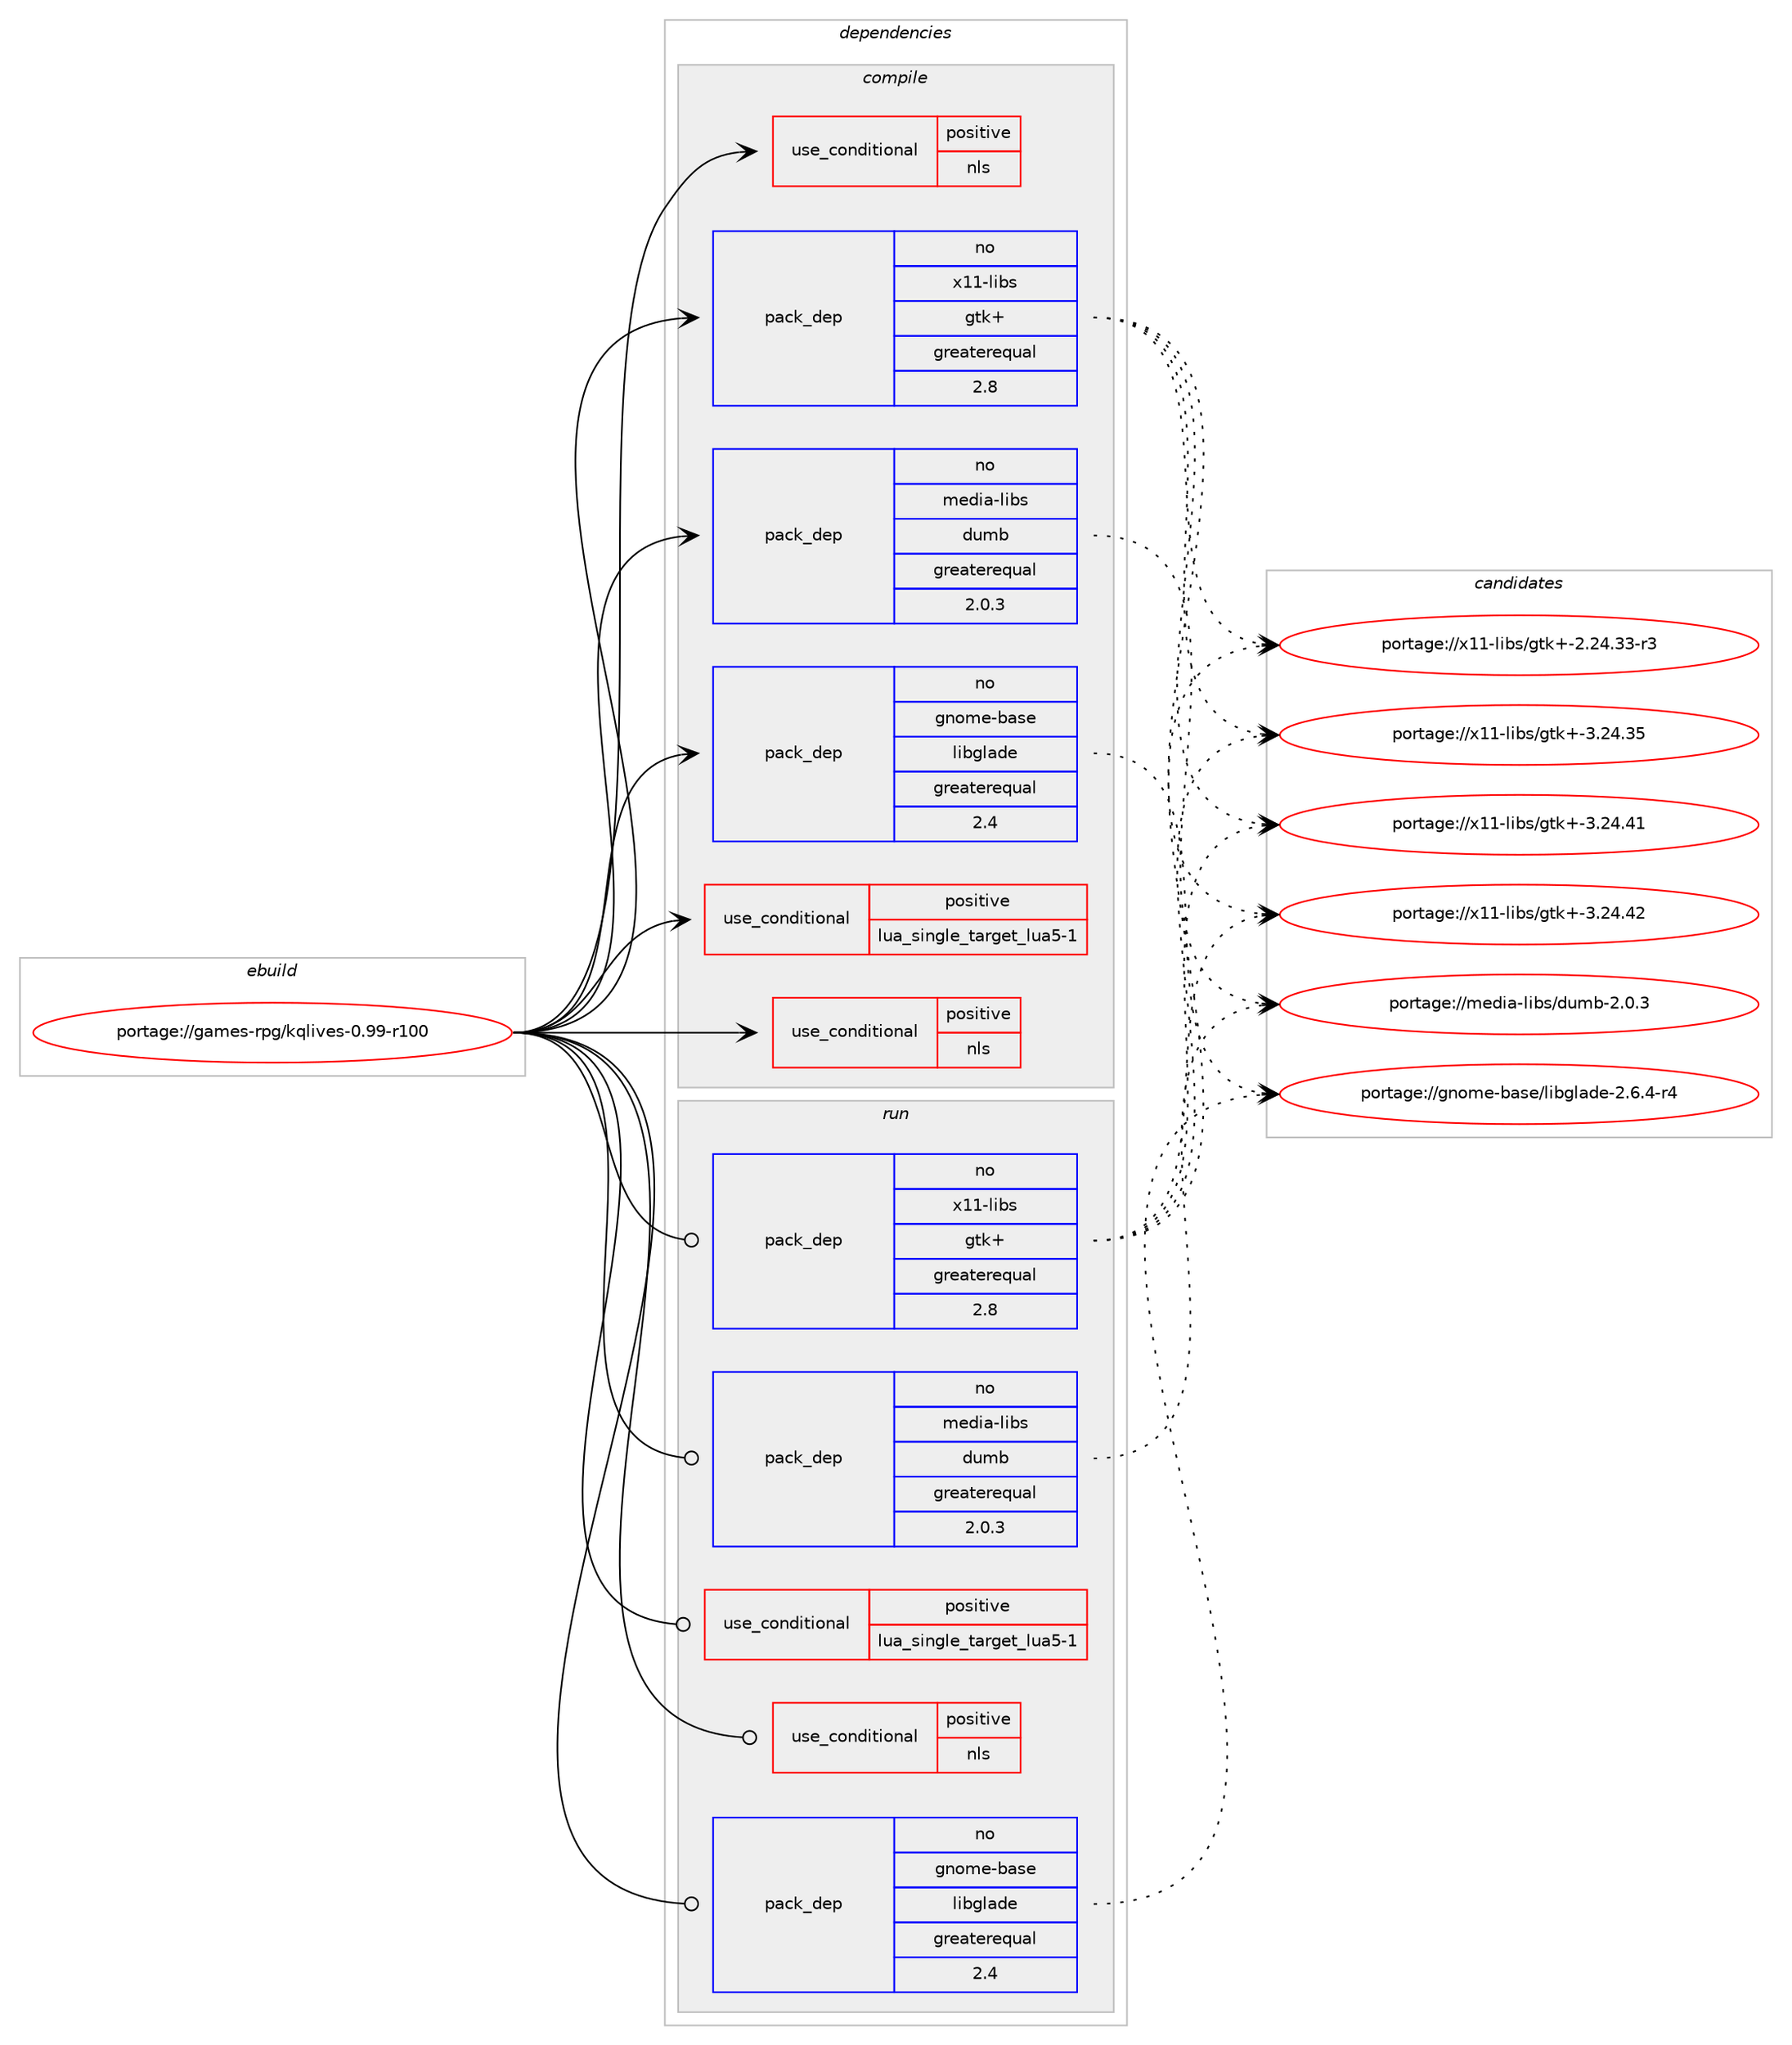digraph prolog {

# *************
# Graph options
# *************

newrank=true;
concentrate=true;
compound=true;
graph [rankdir=LR,fontname=Helvetica,fontsize=10,ranksep=1.5];#, ranksep=2.5, nodesep=0.2];
edge  [arrowhead=vee];
node  [fontname=Helvetica,fontsize=10];

# **********
# The ebuild
# **********

subgraph cluster_leftcol {
color=gray;
rank=same;
label=<<i>ebuild</i>>;
id [label="portage://games-rpg/kqlives-0.99-r100", color=red, width=4, href="../games-rpg/kqlives-0.99-r100.svg"];
}

# ****************
# The dependencies
# ****************

subgraph cluster_midcol {
color=gray;
label=<<i>dependencies</i>>;
subgraph cluster_compile {
fillcolor="#eeeeee";
style=filled;
label=<<i>compile</i>>;
subgraph cond63037 {
dependency116438 [label=<<TABLE BORDER="0" CELLBORDER="1" CELLSPACING="0" CELLPADDING="4"><TR><TD ROWSPAN="3" CELLPADDING="10">use_conditional</TD></TR><TR><TD>positive</TD></TR><TR><TD>lua_single_target_lua5-1</TD></TR></TABLE>>, shape=none, color=red];
# *** BEGIN UNKNOWN DEPENDENCY TYPE (TODO) ***
# dependency116438 -> package_dependency(portage://games-rpg/kqlives-0.99-r100,install,no,dev-lang,lua,none,[,,],[slot(5.1)],[])
# *** END UNKNOWN DEPENDENCY TYPE (TODO) ***

}
id:e -> dependency116438:w [weight=20,style="solid",arrowhead="vee"];
subgraph cond63038 {
dependency116439 [label=<<TABLE BORDER="0" CELLBORDER="1" CELLSPACING="0" CELLPADDING="4"><TR><TD ROWSPAN="3" CELLPADDING="10">use_conditional</TD></TR><TR><TD>positive</TD></TR><TR><TD>nls</TD></TR></TABLE>>, shape=none, color=red];
# *** BEGIN UNKNOWN DEPENDENCY TYPE (TODO) ***
# dependency116439 -> package_dependency(portage://games-rpg/kqlives-0.99-r100,install,no,sys-devel,gettext,none,[,,],[],[])
# *** END UNKNOWN DEPENDENCY TYPE (TODO) ***

}
id:e -> dependency116439:w [weight=20,style="solid",arrowhead="vee"];
subgraph cond63039 {
dependency116440 [label=<<TABLE BORDER="0" CELLBORDER="1" CELLSPACING="0" CELLPADDING="4"><TR><TD ROWSPAN="3" CELLPADDING="10">use_conditional</TD></TR><TR><TD>positive</TD></TR><TR><TD>nls</TD></TR></TABLE>>, shape=none, color=red];
# *** BEGIN UNKNOWN DEPENDENCY TYPE (TODO) ***
# dependency116440 -> package_dependency(portage://games-rpg/kqlives-0.99-r100,install,no,virtual,libintl,none,[,,],[],[])
# *** END UNKNOWN DEPENDENCY TYPE (TODO) ***

}
id:e -> dependency116440:w [weight=20,style="solid",arrowhead="vee"];
subgraph pack51900 {
dependency116441 [label=<<TABLE BORDER="0" CELLBORDER="1" CELLSPACING="0" CELLPADDING="4" WIDTH="220"><TR><TD ROWSPAN="6" CELLPADDING="30">pack_dep</TD></TR><TR><TD WIDTH="110">no</TD></TR><TR><TD>gnome-base</TD></TR><TR><TD>libglade</TD></TR><TR><TD>greaterequal</TD></TR><TR><TD>2.4</TD></TR></TABLE>>, shape=none, color=blue];
}
id:e -> dependency116441:w [weight=20,style="solid",arrowhead="vee"];
# *** BEGIN UNKNOWN DEPENDENCY TYPE (TODO) ***
# id -> package_dependency(portage://games-rpg/kqlives-0.99-r100,install,no,media-libs,allegro,none,[,,],[slot(0)],[])
# *** END UNKNOWN DEPENDENCY TYPE (TODO) ***

subgraph pack51901 {
dependency116442 [label=<<TABLE BORDER="0" CELLBORDER="1" CELLSPACING="0" CELLPADDING="4" WIDTH="220"><TR><TD ROWSPAN="6" CELLPADDING="30">pack_dep</TD></TR><TR><TD WIDTH="110">no</TD></TR><TR><TD>media-libs</TD></TR><TR><TD>dumb</TD></TR><TR><TD>greaterequal</TD></TR><TR><TD>2.0.3</TD></TR></TABLE>>, shape=none, color=blue];
}
id:e -> dependency116442:w [weight=20,style="solid",arrowhead="vee"];
# *** BEGIN UNKNOWN DEPENDENCY TYPE (TODO) ***
# id -> package_dependency(portage://games-rpg/kqlives-0.99-r100,install,no,virtual,pkgconfig,none,[,,],[],[])
# *** END UNKNOWN DEPENDENCY TYPE (TODO) ***

subgraph pack51902 {
dependency116443 [label=<<TABLE BORDER="0" CELLBORDER="1" CELLSPACING="0" CELLPADDING="4" WIDTH="220"><TR><TD ROWSPAN="6" CELLPADDING="30">pack_dep</TD></TR><TR><TD WIDTH="110">no</TD></TR><TR><TD>x11-libs</TD></TR><TR><TD>gtk+</TD></TR><TR><TD>greaterequal</TD></TR><TR><TD>2.8</TD></TR></TABLE>>, shape=none, color=blue];
}
id:e -> dependency116443:w [weight=20,style="solid",arrowhead="vee"];
}
subgraph cluster_compileandrun {
fillcolor="#eeeeee";
style=filled;
label=<<i>compile and run</i>>;
}
subgraph cluster_run {
fillcolor="#eeeeee";
style=filled;
label=<<i>run</i>>;
subgraph cond63040 {
dependency116444 [label=<<TABLE BORDER="0" CELLBORDER="1" CELLSPACING="0" CELLPADDING="4"><TR><TD ROWSPAN="3" CELLPADDING="10">use_conditional</TD></TR><TR><TD>positive</TD></TR><TR><TD>lua_single_target_lua5-1</TD></TR></TABLE>>, shape=none, color=red];
# *** BEGIN UNKNOWN DEPENDENCY TYPE (TODO) ***
# dependency116444 -> package_dependency(portage://games-rpg/kqlives-0.99-r100,run,no,dev-lang,lua,none,[,,],[slot(5.1)],[])
# *** END UNKNOWN DEPENDENCY TYPE (TODO) ***

}
id:e -> dependency116444:w [weight=20,style="solid",arrowhead="odot"];
subgraph cond63041 {
dependency116445 [label=<<TABLE BORDER="0" CELLBORDER="1" CELLSPACING="0" CELLPADDING="4"><TR><TD ROWSPAN="3" CELLPADDING="10">use_conditional</TD></TR><TR><TD>positive</TD></TR><TR><TD>nls</TD></TR></TABLE>>, shape=none, color=red];
# *** BEGIN UNKNOWN DEPENDENCY TYPE (TODO) ***
# dependency116445 -> package_dependency(portage://games-rpg/kqlives-0.99-r100,run,no,virtual,libintl,none,[,,],[],[])
# *** END UNKNOWN DEPENDENCY TYPE (TODO) ***

}
id:e -> dependency116445:w [weight=20,style="solid",arrowhead="odot"];
subgraph pack51903 {
dependency116446 [label=<<TABLE BORDER="0" CELLBORDER="1" CELLSPACING="0" CELLPADDING="4" WIDTH="220"><TR><TD ROWSPAN="6" CELLPADDING="30">pack_dep</TD></TR><TR><TD WIDTH="110">no</TD></TR><TR><TD>gnome-base</TD></TR><TR><TD>libglade</TD></TR><TR><TD>greaterequal</TD></TR><TR><TD>2.4</TD></TR></TABLE>>, shape=none, color=blue];
}
id:e -> dependency116446:w [weight=20,style="solid",arrowhead="odot"];
# *** BEGIN UNKNOWN DEPENDENCY TYPE (TODO) ***
# id -> package_dependency(portage://games-rpg/kqlives-0.99-r100,run,no,media-libs,allegro,none,[,,],[slot(0)],[])
# *** END UNKNOWN DEPENDENCY TYPE (TODO) ***

subgraph pack51904 {
dependency116447 [label=<<TABLE BORDER="0" CELLBORDER="1" CELLSPACING="0" CELLPADDING="4" WIDTH="220"><TR><TD ROWSPAN="6" CELLPADDING="30">pack_dep</TD></TR><TR><TD WIDTH="110">no</TD></TR><TR><TD>media-libs</TD></TR><TR><TD>dumb</TD></TR><TR><TD>greaterequal</TD></TR><TR><TD>2.0.3</TD></TR></TABLE>>, shape=none, color=blue];
}
id:e -> dependency116447:w [weight=20,style="solid",arrowhead="odot"];
subgraph pack51905 {
dependency116448 [label=<<TABLE BORDER="0" CELLBORDER="1" CELLSPACING="0" CELLPADDING="4" WIDTH="220"><TR><TD ROWSPAN="6" CELLPADDING="30">pack_dep</TD></TR><TR><TD WIDTH="110">no</TD></TR><TR><TD>x11-libs</TD></TR><TR><TD>gtk+</TD></TR><TR><TD>greaterequal</TD></TR><TR><TD>2.8</TD></TR></TABLE>>, shape=none, color=blue];
}
id:e -> dependency116448:w [weight=20,style="solid",arrowhead="odot"];
}
}

# **************
# The candidates
# **************

subgraph cluster_choices {
rank=same;
color=gray;
label=<<i>candidates</i>>;

subgraph choice51900 {
color=black;
nodesep=1;
choice1031101111091014598971151014710810598103108971001014550465446524511452 [label="portage://gnome-base/libglade-2.6.4-r4", color=red, width=4,href="../gnome-base/libglade-2.6.4-r4.svg"];
dependency116441:e -> choice1031101111091014598971151014710810598103108971001014550465446524511452:w [style=dotted,weight="100"];
}
subgraph choice51901 {
color=black;
nodesep=1;
choice1091011001059745108105981154710011710998455046484651 [label="portage://media-libs/dumb-2.0.3", color=red, width=4,href="../media-libs/dumb-2.0.3.svg"];
dependency116442:e -> choice1091011001059745108105981154710011710998455046484651:w [style=dotted,weight="100"];
}
subgraph choice51902 {
color=black;
nodesep=1;
choice12049494510810598115471031161074345504650524651514511451 [label="portage://x11-libs/gtk+-2.24.33-r3", color=red, width=4,href="../x11-libs/gtk+-2.24.33-r3.svg"];
choice1204949451081059811547103116107434551465052465153 [label="portage://x11-libs/gtk+-3.24.35", color=red, width=4,href="../x11-libs/gtk+-3.24.35.svg"];
choice1204949451081059811547103116107434551465052465249 [label="portage://x11-libs/gtk+-3.24.41", color=red, width=4,href="../x11-libs/gtk+-3.24.41.svg"];
choice1204949451081059811547103116107434551465052465250 [label="portage://x11-libs/gtk+-3.24.42", color=red, width=4,href="../x11-libs/gtk+-3.24.42.svg"];
dependency116443:e -> choice12049494510810598115471031161074345504650524651514511451:w [style=dotted,weight="100"];
dependency116443:e -> choice1204949451081059811547103116107434551465052465153:w [style=dotted,weight="100"];
dependency116443:e -> choice1204949451081059811547103116107434551465052465249:w [style=dotted,weight="100"];
dependency116443:e -> choice1204949451081059811547103116107434551465052465250:w [style=dotted,weight="100"];
}
subgraph choice51903 {
color=black;
nodesep=1;
choice1031101111091014598971151014710810598103108971001014550465446524511452 [label="portage://gnome-base/libglade-2.6.4-r4", color=red, width=4,href="../gnome-base/libglade-2.6.4-r4.svg"];
dependency116446:e -> choice1031101111091014598971151014710810598103108971001014550465446524511452:w [style=dotted,weight="100"];
}
subgraph choice51904 {
color=black;
nodesep=1;
choice1091011001059745108105981154710011710998455046484651 [label="portage://media-libs/dumb-2.0.3", color=red, width=4,href="../media-libs/dumb-2.0.3.svg"];
dependency116447:e -> choice1091011001059745108105981154710011710998455046484651:w [style=dotted,weight="100"];
}
subgraph choice51905 {
color=black;
nodesep=1;
choice12049494510810598115471031161074345504650524651514511451 [label="portage://x11-libs/gtk+-2.24.33-r3", color=red, width=4,href="../x11-libs/gtk+-2.24.33-r3.svg"];
choice1204949451081059811547103116107434551465052465153 [label="portage://x11-libs/gtk+-3.24.35", color=red, width=4,href="../x11-libs/gtk+-3.24.35.svg"];
choice1204949451081059811547103116107434551465052465249 [label="portage://x11-libs/gtk+-3.24.41", color=red, width=4,href="../x11-libs/gtk+-3.24.41.svg"];
choice1204949451081059811547103116107434551465052465250 [label="portage://x11-libs/gtk+-3.24.42", color=red, width=4,href="../x11-libs/gtk+-3.24.42.svg"];
dependency116448:e -> choice12049494510810598115471031161074345504650524651514511451:w [style=dotted,weight="100"];
dependency116448:e -> choice1204949451081059811547103116107434551465052465153:w [style=dotted,weight="100"];
dependency116448:e -> choice1204949451081059811547103116107434551465052465249:w [style=dotted,weight="100"];
dependency116448:e -> choice1204949451081059811547103116107434551465052465250:w [style=dotted,weight="100"];
}
}

}
